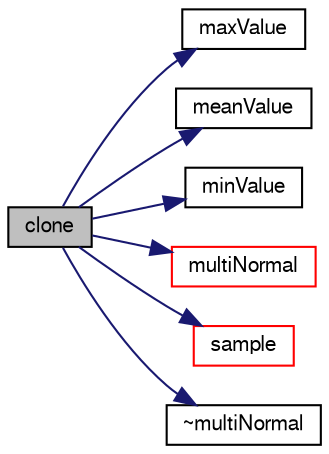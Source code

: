 digraph "clone"
{
  bgcolor="transparent";
  edge [fontname="FreeSans",fontsize="10",labelfontname="FreeSans",labelfontsize="10"];
  node [fontname="FreeSans",fontsize="10",shape=record];
  rankdir="LR";
  Node13 [label="clone",height=0.2,width=0.4,color="black", fillcolor="grey75", style="filled", fontcolor="black"];
  Node13 -> Node14 [color="midnightblue",fontsize="10",style="solid",fontname="FreeSans"];
  Node14 [label="maxValue",height=0.2,width=0.4,color="black",URL="$a23654.html#a6fe5ffd01d2a36f96228dc68682431bf",tooltip="Return the maximum value. "];
  Node13 -> Node15 [color="midnightblue",fontsize="10",style="solid",fontname="FreeSans"];
  Node15 [label="meanValue",height=0.2,width=0.4,color="black",URL="$a23654.html#a0272fc28e271b84940ee851c385650ea",tooltip="Return the mean value. "];
  Node13 -> Node16 [color="midnightblue",fontsize="10",style="solid",fontname="FreeSans"];
  Node16 [label="minValue",height=0.2,width=0.4,color="black",URL="$a23654.html#af648e1dd81dcfda4924705b96bcaf264",tooltip="Return the minimum value. "];
  Node13 -> Node17 [color="midnightblue",fontsize="10",style="solid",fontname="FreeSans"];
  Node17 [label="multiNormal",height=0.2,width=0.4,color="red",URL="$a23654.html#a147cda5d46299d8b997ce65d5c0ddbd7",tooltip="Construct from components. "];
  Node13 -> Node21 [color="midnightblue",fontsize="10",style="solid",fontname="FreeSans"];
  Node21 [label="sample",height=0.2,width=0.4,color="red",URL="$a23654.html#a523eae27d84403d08bdca843c0679d8a",tooltip="Sample the distributionModel. "];
  Node13 -> Node24 [color="midnightblue",fontsize="10",style="solid",fontname="FreeSans"];
  Node24 [label="~multiNormal",height=0.2,width=0.4,color="black",URL="$a23654.html#aa9cbb9c2b646491119607ede7a5efd5c",tooltip="Destructor. "];
}
